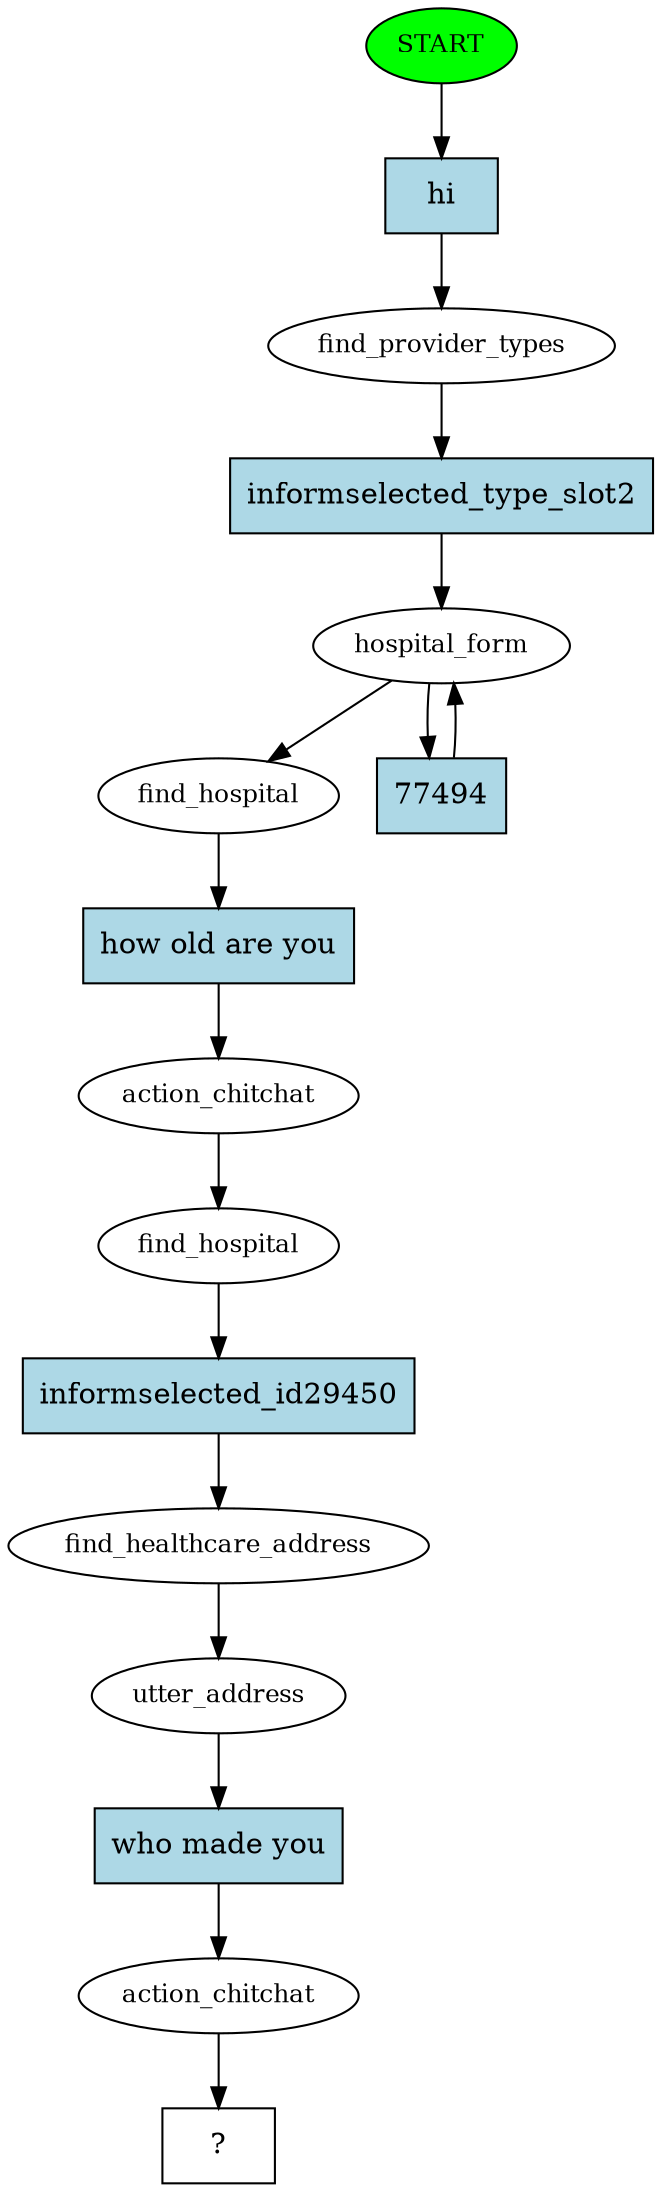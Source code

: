 digraph  {
0 [label=START, fillcolor=green, style=filled, fontsize=12, class="start active"];
1 [label=find_provider_types, fontsize=12, class=active];
2 [label=hospital_form, fontsize=12, class=active];
4 [label=find_hospital, fontsize=12, class=active];
5 [label=action_chitchat, fontsize=12, class=active];
6 [label=find_hospital, fontsize=12, class=active];
7 [label=find_healthcare_address, fontsize=12, class=active];
8 [label=utter_address, fontsize=12, class=active];
9 [label=action_chitchat, fontsize=12, class=active];
10 [label="  ?  ", shape=rect, class="intent dashed active"];
11 [label=hi, shape=rect, style=filled, fillcolor=lightblue, class="intent active"];
12 [label=informselected_type_slot2, shape=rect, style=filled, fillcolor=lightblue, class="intent active"];
13 [label=77494, shape=rect, style=filled, fillcolor=lightblue, class="intent active"];
14 [label="how old are you", shape=rect, style=filled, fillcolor=lightblue, class="intent active"];
15 [label=informselected_id29450, shape=rect, style=filled, fillcolor=lightblue, class="intent active"];
16 [label="who made you", shape=rect, style=filled, fillcolor=lightblue, class="intent active"];
0 -> 11  [key=0, class=active];
1 -> 12  [key=0, class=active];
2 -> 4  [key=NONE, label="", class=active];
2 -> 13  [key=0, class=active];
4 -> 14  [key=0, class=active];
5 -> 6  [key=NONE, label="", class=active];
6 -> 15  [key=0, class=active];
7 -> 8  [key=NONE, label="", class=active];
8 -> 16  [key=0, class=active];
9 -> 10  [key=NONE, label="", class=active];
11 -> 1  [key=0, class=active];
12 -> 2  [key=0, class=active];
13 -> 2  [key=0, class=active];
14 -> 5  [key=0, class=active];
15 -> 7  [key=0, class=active];
16 -> 9  [key=0, class=active];
}
